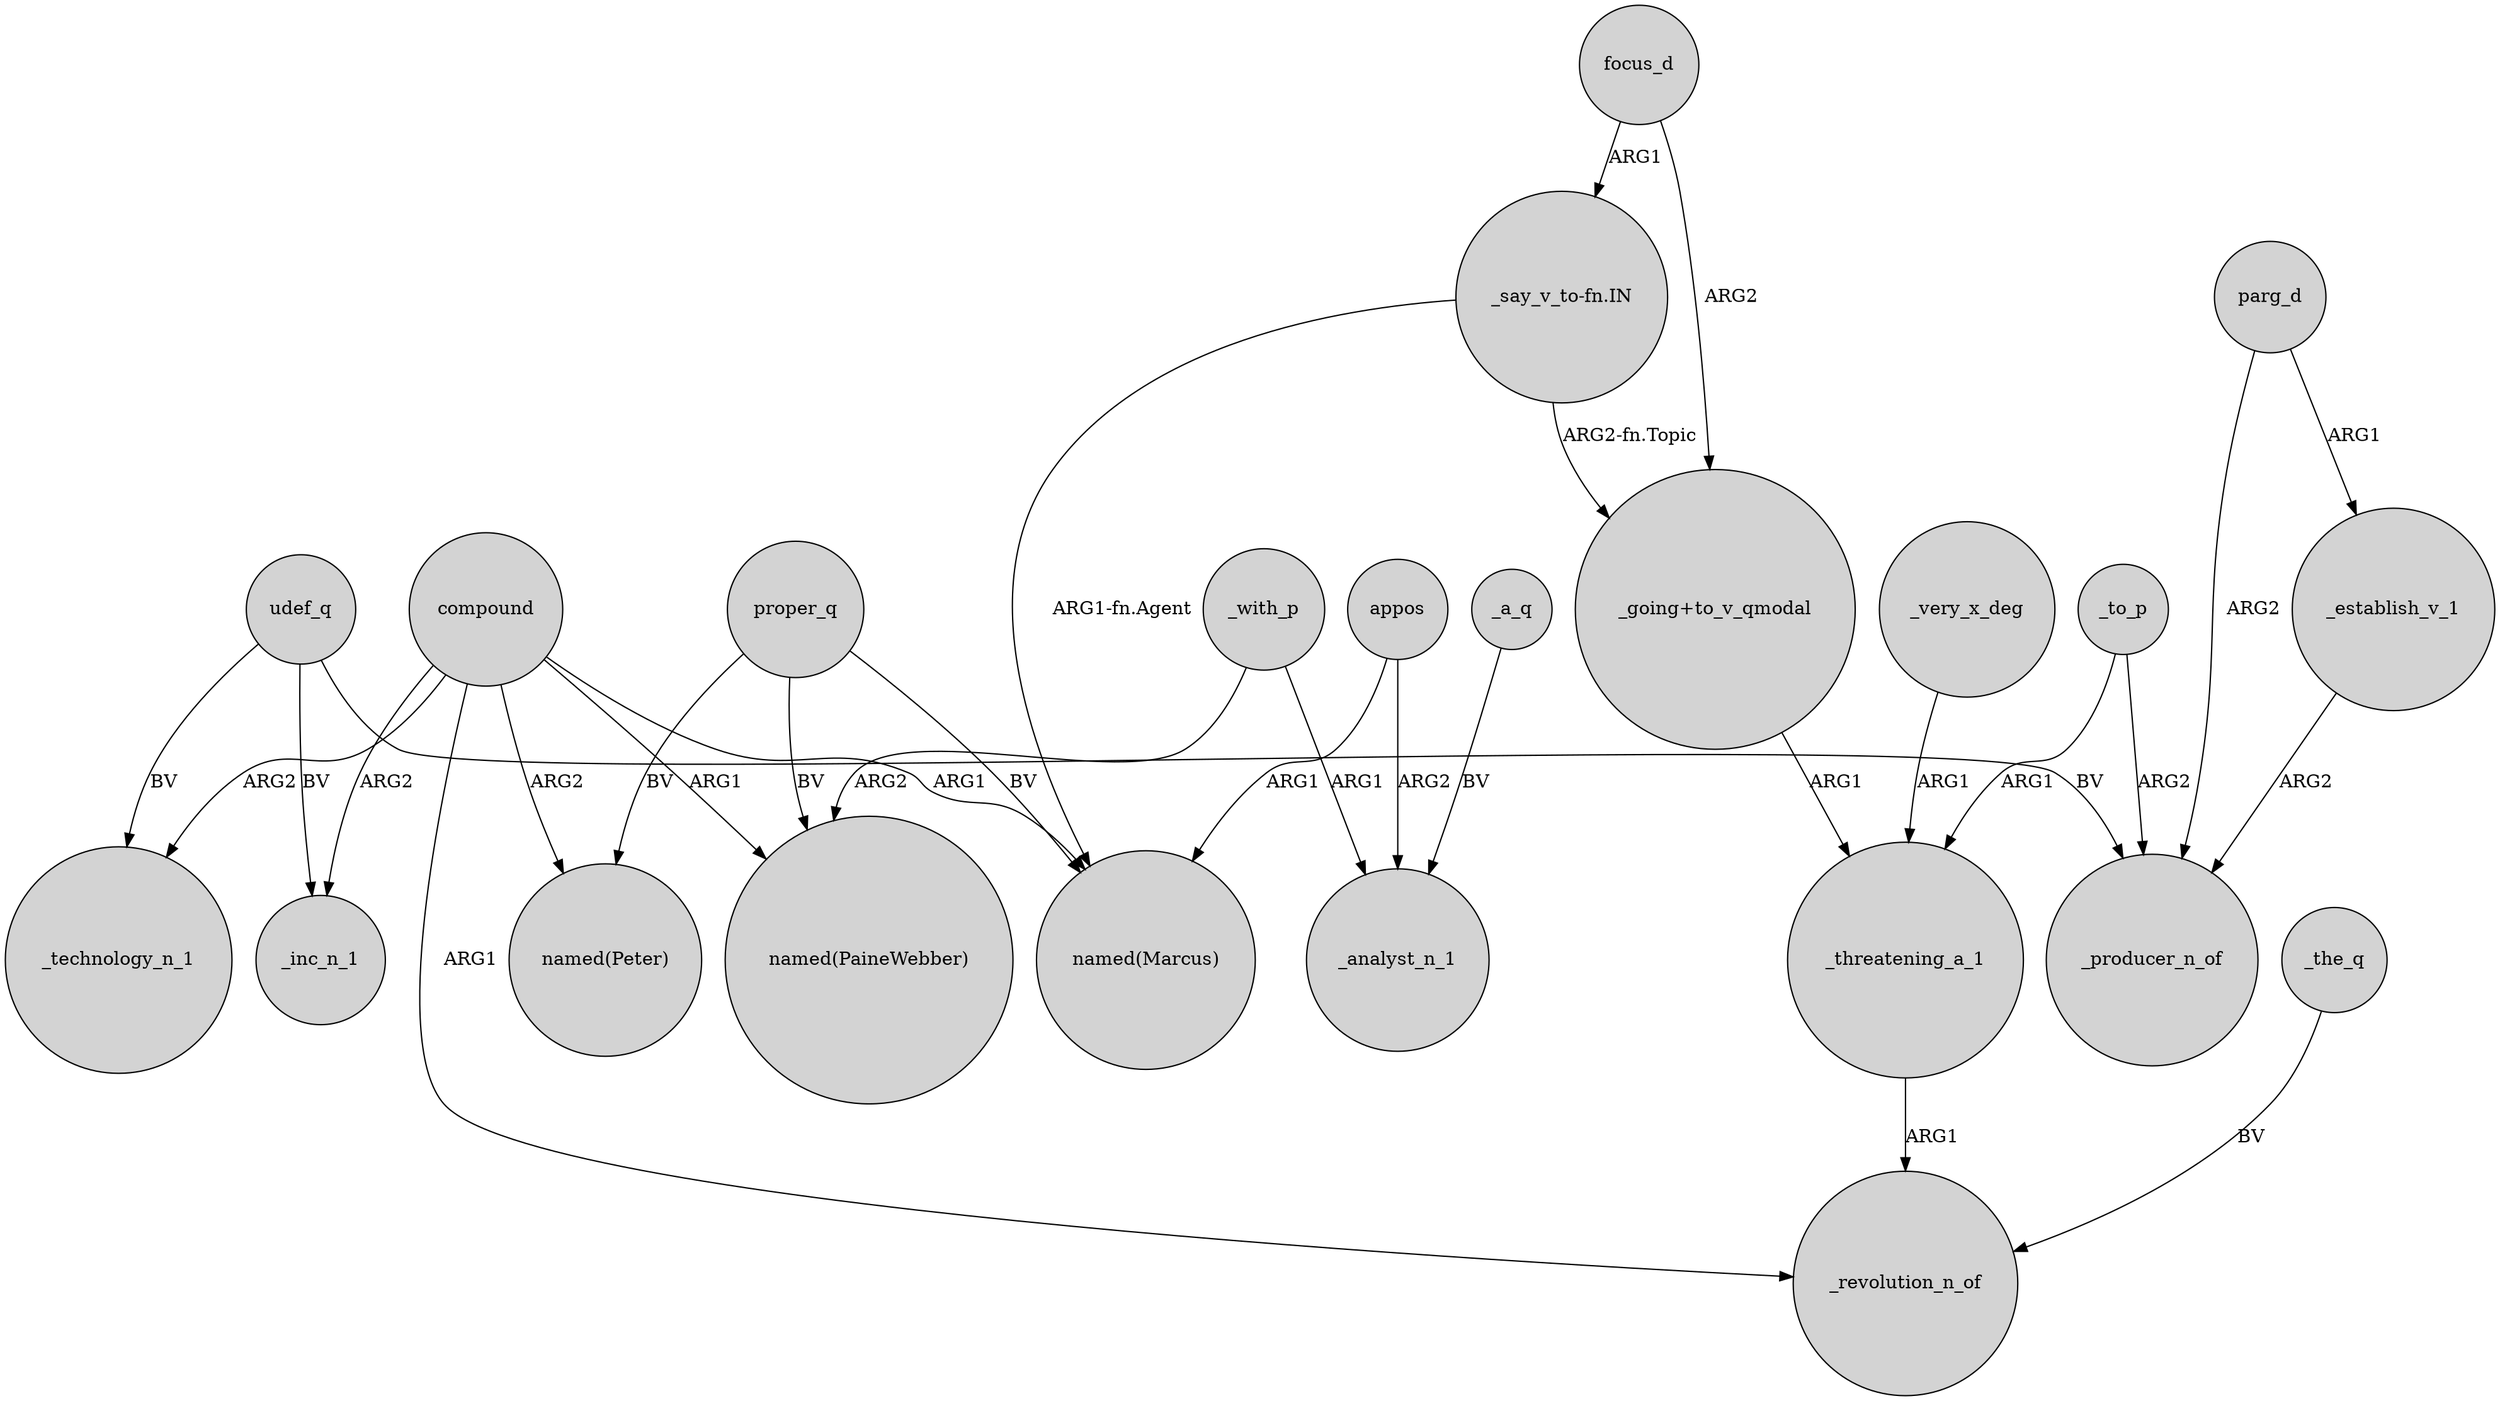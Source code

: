 digraph {
	node [shape=circle style=filled]
	udef_q -> _inc_n_1 [label=BV]
	_with_p -> _analyst_n_1 [label=ARG1]
	_threatening_a_1 -> _revolution_n_of [label=ARG1]
	proper_q -> "named(Marcus)" [label=BV]
	"_say_v_to-fn.IN" -> "_going+to_v_qmodal" [label="ARG2-fn.Topic"]
	_to_p -> _threatening_a_1 [label=ARG1]
	parg_d -> _producer_n_of [label=ARG2]
	_with_p -> "named(PaineWebber)" [label=ARG2]
	proper_q -> "named(Peter)" [label=BV]
	parg_d -> _establish_v_1 [label=ARG1]
	appos -> _analyst_n_1 [label=ARG2]
	_to_p -> _producer_n_of [label=ARG2]
	_the_q -> _revolution_n_of [label=BV]
	compound -> "named(Peter)" [label=ARG2]
	compound -> _revolution_n_of [label=ARG1]
	appos -> "named(Marcus)" [label=ARG1]
	compound -> _technology_n_1 [label=ARG2]
	proper_q -> "named(PaineWebber)" [label=BV]
	"_say_v_to-fn.IN" -> "named(Marcus)" [label="ARG1-fn.Agent"]
	_very_x_deg -> _threatening_a_1 [label=ARG1]
	udef_q -> _technology_n_1 [label=BV]
	"_going+to_v_qmodal" -> _threatening_a_1 [label=ARG1]
	_a_q -> _analyst_n_1 [label=BV]
	compound -> "named(PaineWebber)" [label=ARG1]
	focus_d -> "_going+to_v_qmodal" [label=ARG2]
	compound -> _inc_n_1 [label=ARG2]
	udef_q -> _producer_n_of [label=BV]
	_establish_v_1 -> _producer_n_of [label=ARG2]
	compound -> "named(Marcus)" [label=ARG1]
	focus_d -> "_say_v_to-fn.IN" [label=ARG1]
}
